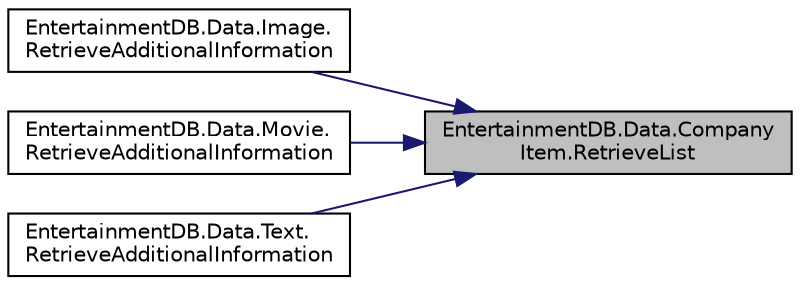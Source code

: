 digraph "EntertainmentDB.Data.CompanyItem.RetrieveList"
{
 // LATEX_PDF_SIZE
  edge [fontname="Helvetica",fontsize="10",labelfontname="Helvetica",labelfontsize="10"];
  node [fontname="Helvetica",fontsize="10",shape=record];
  rankdir="RL";
  Node1 [label="EntertainmentDB.Data.Company\lItem.RetrieveList",height=0.2,width=0.4,color="black", fillcolor="grey75", style="filled", fontcolor="black",tooltip="Retrieves a list of company items from the database."];
  Node1 -> Node2 [dir="back",color="midnightblue",fontsize="10",style="solid",fontname="Helvetica"];
  Node2 [label="EntertainmentDB.Data.Image.\lRetrieveAdditionalInformation",height=0.2,width=0.4,color="black", fillcolor="white", style="filled",URL="$d0/dee/class_entertainment_d_b_1_1_data_1_1_image.html#ab3ed3a02e108f6bf1925dfffbed8b36a",tooltip="Retrieves the additional information of the image from the database (none available)."];
  Node1 -> Node3 [dir="back",color="midnightblue",fontsize="10",style="solid",fontname="Helvetica"];
  Node3 [label="EntertainmentDB.Data.Movie.\lRetrieveAdditionalInformation",height=0.2,width=0.4,color="black", fillcolor="white", style="filled",URL="$dd/d21/class_entertainment_d_b_1_1_data_1_1_movie.html#a99f0e883926dc4bff73274a483db2f31",tooltip="Retrieves the additional information of the movie from the database."];
  Node1 -> Node4 [dir="back",color="midnightblue",fontsize="10",style="solid",fontname="Helvetica"];
  Node4 [label="EntertainmentDB.Data.Text.\lRetrieveAdditionalInformation",height=0.2,width=0.4,color="black", fillcolor="white", style="filled",URL="$da/dad/class_entertainment_d_b_1_1_data_1_1_text.html#a2e33615f1ccb059c6e77bc9097c7600f",tooltip="Retrieves the additional information of the text from the database (none available)."];
}
